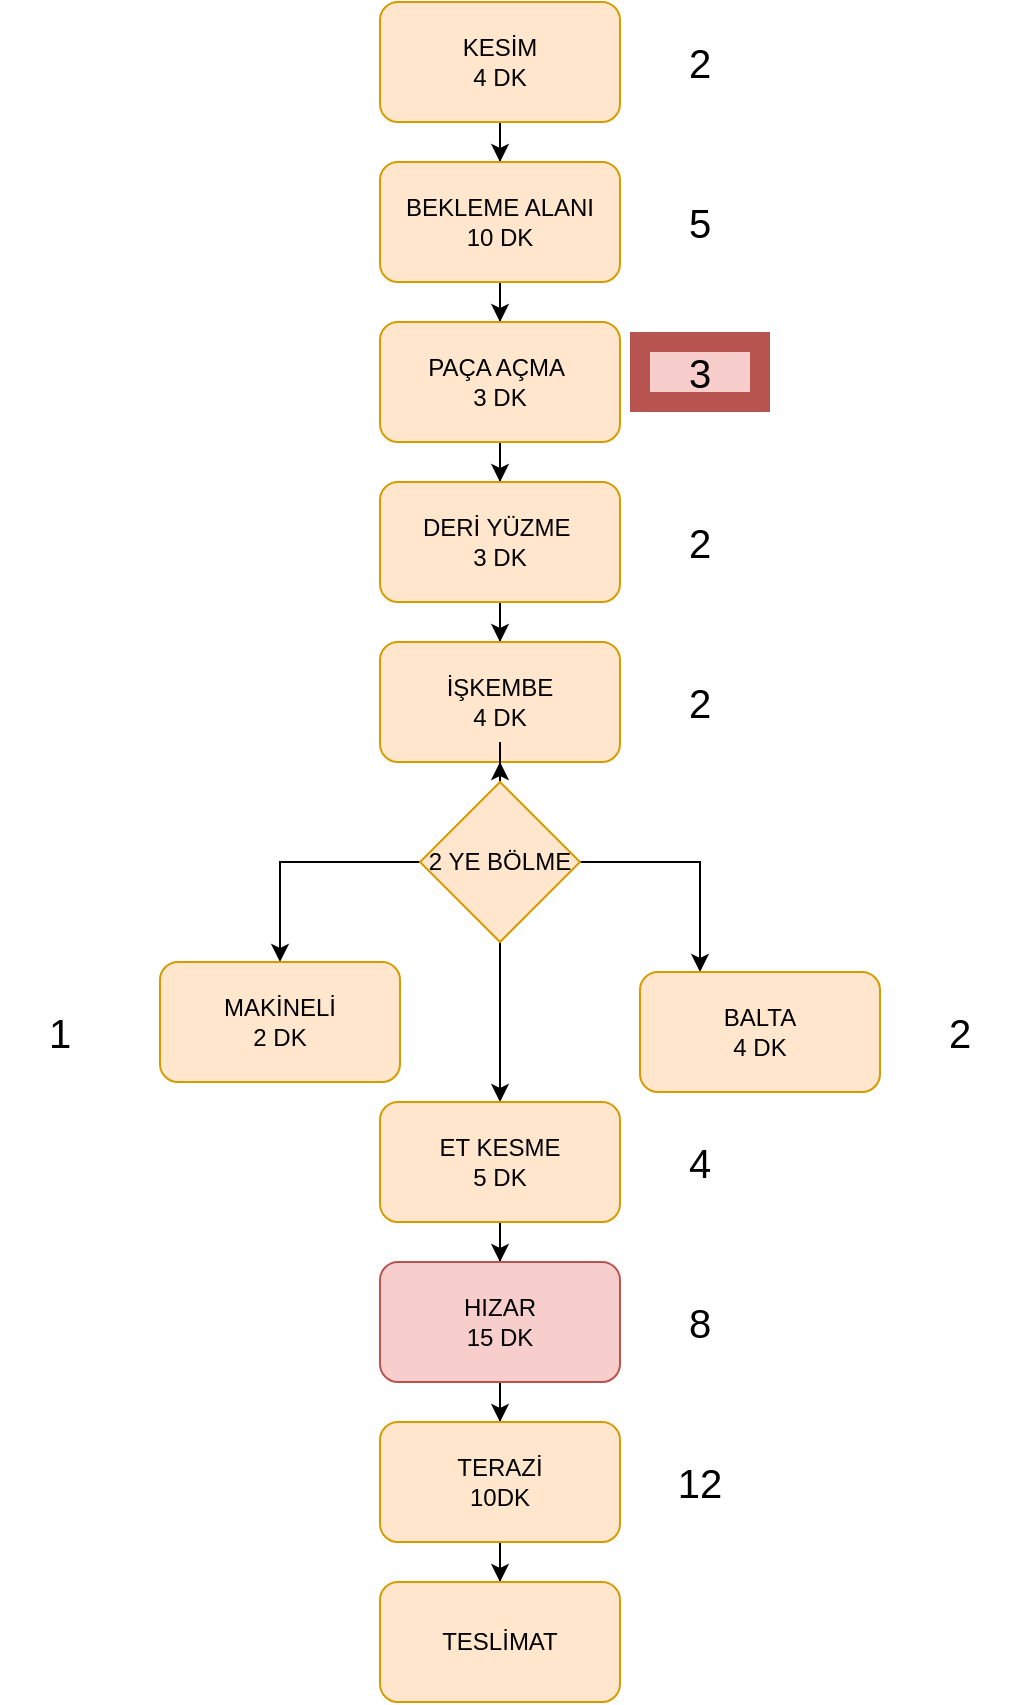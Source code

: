 <mxfile version="21.2.9" type="github">
  <diagram name="Sayfa -1" id="6fIQ4GWN-sAGrg5-e968">
    <mxGraphModel dx="1406" dy="957" grid="1" gridSize="10" guides="1" tooltips="1" connect="1" arrows="1" fold="1" page="1" pageScale="1" pageWidth="827" pageHeight="1169" math="0" shadow="0">
      <root>
        <mxCell id="0" />
        <mxCell id="1" parent="0" />
        <mxCell id="kc_Yy0Ue8-NvdMx6AiQ4-24" style="edgeStyle=orthogonalEdgeStyle;rounded=0;orthogonalLoop=1;jettySize=auto;html=1;entryX=0.25;entryY=0;entryDx=0;entryDy=0;" edge="1" parent="1" source="kc_Yy0Ue8-NvdMx6AiQ4-17" target="kc_Yy0Ue8-NvdMx6AiQ4-19">
          <mxGeometry relative="1" as="geometry" />
        </mxCell>
        <mxCell id="kc_Yy0Ue8-NvdMx6AiQ4-21" style="edgeStyle=orthogonalEdgeStyle;rounded=0;orthogonalLoop=1;jettySize=auto;html=1;entryX=0.5;entryY=0;entryDx=0;entryDy=0;" edge="1" parent="1" source="kc_Yy0Ue8-NvdMx6AiQ4-17" target="kc_Yy0Ue8-NvdMx6AiQ4-15">
          <mxGeometry relative="1" as="geometry" />
        </mxCell>
        <mxCell id="kc_Yy0Ue8-NvdMx6AiQ4-3" value="" style="edgeStyle=orthogonalEdgeStyle;rounded=0;orthogonalLoop=1;jettySize=auto;html=1;" edge="1" parent="1" source="kc_Yy0Ue8-NvdMx6AiQ4-1" target="kc_Yy0Ue8-NvdMx6AiQ4-2">
          <mxGeometry relative="1" as="geometry" />
        </mxCell>
        <mxCell id="kc_Yy0Ue8-NvdMx6AiQ4-1" value="KESİM&lt;br&gt;4 DK" style="rounded=1;whiteSpace=wrap;html=1;fillColor=#ffe6cc;strokeColor=#d79b00;" vertex="1" parent="1">
          <mxGeometry x="60" y="40" width="120" height="60" as="geometry" />
        </mxCell>
        <mxCell id="kc_Yy0Ue8-NvdMx6AiQ4-7" value="" style="edgeStyle=orthogonalEdgeStyle;rounded=0;orthogonalLoop=1;jettySize=auto;html=1;" edge="1" parent="1" source="kc_Yy0Ue8-NvdMx6AiQ4-2" target="kc_Yy0Ue8-NvdMx6AiQ4-6">
          <mxGeometry relative="1" as="geometry" />
        </mxCell>
        <mxCell id="kc_Yy0Ue8-NvdMx6AiQ4-2" value="BEKLEME ALANI&lt;br&gt;10 DK" style="whiteSpace=wrap;html=1;rounded=1;fillColor=#ffe6cc;strokeColor=#d79b00;" vertex="1" parent="1">
          <mxGeometry x="60" y="120" width="120" height="60" as="geometry" />
        </mxCell>
        <mxCell id="kc_Yy0Ue8-NvdMx6AiQ4-11" value="" style="edgeStyle=orthogonalEdgeStyle;rounded=0;orthogonalLoop=1;jettySize=auto;html=1;" edge="1" parent="1" source="kc_Yy0Ue8-NvdMx6AiQ4-6" target="kc_Yy0Ue8-NvdMx6AiQ4-10">
          <mxGeometry relative="1" as="geometry" />
        </mxCell>
        <mxCell id="kc_Yy0Ue8-NvdMx6AiQ4-6" value="PAÇA AÇMA&amp;nbsp;&lt;br&gt;3 DK" style="whiteSpace=wrap;html=1;fillColor=#ffe6cc;strokeColor=#d79b00;rounded=1;" vertex="1" parent="1">
          <mxGeometry x="60" y="200" width="120" height="60" as="geometry" />
        </mxCell>
        <mxCell id="kc_Yy0Ue8-NvdMx6AiQ4-14" value="" style="edgeStyle=orthogonalEdgeStyle;rounded=0;orthogonalLoop=1;jettySize=auto;html=1;" edge="1" parent="1" source="kc_Yy0Ue8-NvdMx6AiQ4-10" target="kc_Yy0Ue8-NvdMx6AiQ4-13">
          <mxGeometry relative="1" as="geometry" />
        </mxCell>
        <mxCell id="kc_Yy0Ue8-NvdMx6AiQ4-10" value="DERİ YÜZME&amp;nbsp;&lt;br&gt;3 DK" style="whiteSpace=wrap;html=1;fillColor=#ffe6cc;strokeColor=#d79b00;rounded=1;" vertex="1" parent="1">
          <mxGeometry x="60" y="280" width="120" height="60" as="geometry" />
        </mxCell>
        <mxCell id="kc_Yy0Ue8-NvdMx6AiQ4-13" value="İŞKEMBE&lt;br&gt;4 DK" style="whiteSpace=wrap;html=1;fillColor=#ffe6cc;strokeColor=#d79b00;rounded=1;" vertex="1" parent="1">
          <mxGeometry x="60" y="360" width="120" height="60" as="geometry" />
        </mxCell>
        <mxCell id="kc_Yy0Ue8-NvdMx6AiQ4-15" value="MAKİNELİ&lt;br&gt;2 DK" style="whiteSpace=wrap;html=1;fillColor=#ffe6cc;strokeColor=#d79b00;rounded=1;" vertex="1" parent="1">
          <mxGeometry x="-50" y="520" width="120" height="60" as="geometry" />
        </mxCell>
        <mxCell id="kc_Yy0Ue8-NvdMx6AiQ4-18" value="" style="edgeStyle=orthogonalEdgeStyle;rounded=0;orthogonalLoop=1;jettySize=auto;html=1;" edge="1" parent="1" source="kc_Yy0Ue8-NvdMx6AiQ4-17" target="kc_Yy0Ue8-NvdMx6AiQ4-13">
          <mxGeometry relative="1" as="geometry" />
        </mxCell>
        <mxCell id="kc_Yy0Ue8-NvdMx6AiQ4-27" value="" style="edgeStyle=orthogonalEdgeStyle;rounded=0;orthogonalLoop=1;jettySize=auto;html=1;" edge="1" parent="1" source="kc_Yy0Ue8-NvdMx6AiQ4-17" target="kc_Yy0Ue8-NvdMx6AiQ4-26">
          <mxGeometry relative="1" as="geometry" />
        </mxCell>
        <mxCell id="kc_Yy0Ue8-NvdMx6AiQ4-17" value="2 YE BÖLME" style="rhombus;whiteSpace=wrap;html=1;fillColor=#ffe6cc;strokeColor=#d79b00;" vertex="1" parent="1">
          <mxGeometry x="80" y="430" width="80" height="80" as="geometry" />
        </mxCell>
        <mxCell id="kc_Yy0Ue8-NvdMx6AiQ4-19" value="BALTA&lt;br&gt;4 DK" style="whiteSpace=wrap;html=1;fillColor=#ffe6cc;strokeColor=#d79b00;rounded=1;" vertex="1" parent="1">
          <mxGeometry x="190" y="525" width="120" height="60" as="geometry" />
        </mxCell>
        <mxCell id="kc_Yy0Ue8-NvdMx6AiQ4-29" value="" style="edgeStyle=orthogonalEdgeStyle;rounded=0;orthogonalLoop=1;jettySize=auto;html=1;" edge="1" parent="1" source="kc_Yy0Ue8-NvdMx6AiQ4-26" target="kc_Yy0Ue8-NvdMx6AiQ4-28">
          <mxGeometry relative="1" as="geometry" />
        </mxCell>
        <mxCell id="kc_Yy0Ue8-NvdMx6AiQ4-26" value="ET KESME&lt;br&gt;5 DK" style="rounded=1;whiteSpace=wrap;html=1;fillColor=#ffe6cc;strokeColor=#d79b00;" vertex="1" parent="1">
          <mxGeometry x="60" y="590" width="120" height="60" as="geometry" />
        </mxCell>
        <mxCell id="kc_Yy0Ue8-NvdMx6AiQ4-31" value="" style="edgeStyle=orthogonalEdgeStyle;rounded=0;orthogonalLoop=1;jettySize=auto;html=1;" edge="1" parent="1" source="kc_Yy0Ue8-NvdMx6AiQ4-28" target="kc_Yy0Ue8-NvdMx6AiQ4-30">
          <mxGeometry relative="1" as="geometry" />
        </mxCell>
        <mxCell id="kc_Yy0Ue8-NvdMx6AiQ4-28" value="HIZAR&lt;br&gt;15 DK" style="whiteSpace=wrap;html=1;fillColor=#f8cecc;strokeColor=#b85450;rounded=1;" vertex="1" parent="1">
          <mxGeometry x="60" y="670" width="120" height="60" as="geometry" />
        </mxCell>
        <mxCell id="kc_Yy0Ue8-NvdMx6AiQ4-36" value="" style="edgeStyle=orthogonalEdgeStyle;rounded=0;orthogonalLoop=1;jettySize=auto;html=1;" edge="1" parent="1" source="kc_Yy0Ue8-NvdMx6AiQ4-30" target="kc_Yy0Ue8-NvdMx6AiQ4-34">
          <mxGeometry relative="1" as="geometry" />
        </mxCell>
        <mxCell id="kc_Yy0Ue8-NvdMx6AiQ4-30" value="TERAZİ&lt;br&gt;10DK" style="whiteSpace=wrap;html=1;fillColor=#ffe6cc;strokeColor=#d79b00;rounded=1;" vertex="1" parent="1">
          <mxGeometry x="60" y="750" width="120" height="60" as="geometry" />
        </mxCell>
        <mxCell id="kc_Yy0Ue8-NvdMx6AiQ4-34" value="TESLİMAT" style="whiteSpace=wrap;html=1;fillColor=#ffe6cc;strokeColor=#d79b00;rounded=1;" vertex="1" parent="1">
          <mxGeometry x="60" y="830" width="120" height="60" as="geometry" />
        </mxCell>
        <mxCell id="kc_Yy0Ue8-NvdMx6AiQ4-37" value="2" style="text;html=1;strokeColor=none;fillColor=none;align=center;verticalAlign=middle;whiteSpace=wrap;rounded=0;strokeWidth=10;fontSize=20;" vertex="1" parent="1">
          <mxGeometry x="190" y="55" width="60" height="30" as="geometry" />
        </mxCell>
        <mxCell id="kc_Yy0Ue8-NvdMx6AiQ4-43" value="5" style="text;html=1;strokeColor=none;fillColor=none;align=center;verticalAlign=middle;whiteSpace=wrap;rounded=0;strokeWidth=10;fontSize=20;" vertex="1" parent="1">
          <mxGeometry x="190" y="135" width="60" height="30" as="geometry" />
        </mxCell>
        <mxCell id="kc_Yy0Ue8-NvdMx6AiQ4-44" value="3" style="text;html=1;strokeColor=#b85450;fillColor=#f8cecc;align=center;verticalAlign=middle;whiteSpace=wrap;rounded=0;strokeWidth=10;fontSize=20;" vertex="1" parent="1">
          <mxGeometry x="190" y="210" width="60" height="30" as="geometry" />
        </mxCell>
        <mxCell id="kc_Yy0Ue8-NvdMx6AiQ4-45" value="2" style="text;html=1;strokeColor=none;fillColor=none;align=center;verticalAlign=middle;whiteSpace=wrap;rounded=0;strokeWidth=10;fontSize=20;" vertex="1" parent="1">
          <mxGeometry x="190" y="295" width="60" height="30" as="geometry" />
        </mxCell>
        <mxCell id="kc_Yy0Ue8-NvdMx6AiQ4-46" value="2" style="text;html=1;strokeColor=none;fillColor=none;align=center;verticalAlign=middle;whiteSpace=wrap;rounded=0;strokeWidth=10;fontSize=20;" vertex="1" parent="1">
          <mxGeometry x="190" y="375" width="60" height="30" as="geometry" />
        </mxCell>
        <mxCell id="kc_Yy0Ue8-NvdMx6AiQ4-47" value="1" style="text;html=1;strokeColor=none;fillColor=none;align=center;verticalAlign=middle;whiteSpace=wrap;rounded=0;strokeWidth=10;fontSize=20;" vertex="1" parent="1">
          <mxGeometry x="-130" y="540" width="60" height="30" as="geometry" />
        </mxCell>
        <mxCell id="kc_Yy0Ue8-NvdMx6AiQ4-48" value="2" style="text;html=1;strokeColor=none;fillColor=none;align=center;verticalAlign=middle;whiteSpace=wrap;rounded=0;strokeWidth=10;fontSize=20;" vertex="1" parent="1">
          <mxGeometry x="320" y="540" width="60" height="30" as="geometry" />
        </mxCell>
        <mxCell id="kc_Yy0Ue8-NvdMx6AiQ4-49" value="4" style="text;html=1;strokeColor=none;fillColor=none;align=center;verticalAlign=middle;whiteSpace=wrap;rounded=0;strokeWidth=10;fontSize=20;" vertex="1" parent="1">
          <mxGeometry x="190" y="605" width="60" height="30" as="geometry" />
        </mxCell>
        <mxCell id="kc_Yy0Ue8-NvdMx6AiQ4-50" value="8" style="text;html=1;strokeColor=none;fillColor=none;align=center;verticalAlign=middle;whiteSpace=wrap;rounded=0;strokeWidth=10;fontSize=20;" vertex="1" parent="1">
          <mxGeometry x="190" y="685" width="60" height="30" as="geometry" />
        </mxCell>
        <mxCell id="kc_Yy0Ue8-NvdMx6AiQ4-51" value="12" style="text;html=1;strokeColor=none;fillColor=none;align=center;verticalAlign=middle;whiteSpace=wrap;rounded=0;strokeWidth=10;fontSize=20;" vertex="1" parent="1">
          <mxGeometry x="190" y="765" width="60" height="30" as="geometry" />
        </mxCell>
      </root>
    </mxGraphModel>
  </diagram>
</mxfile>
